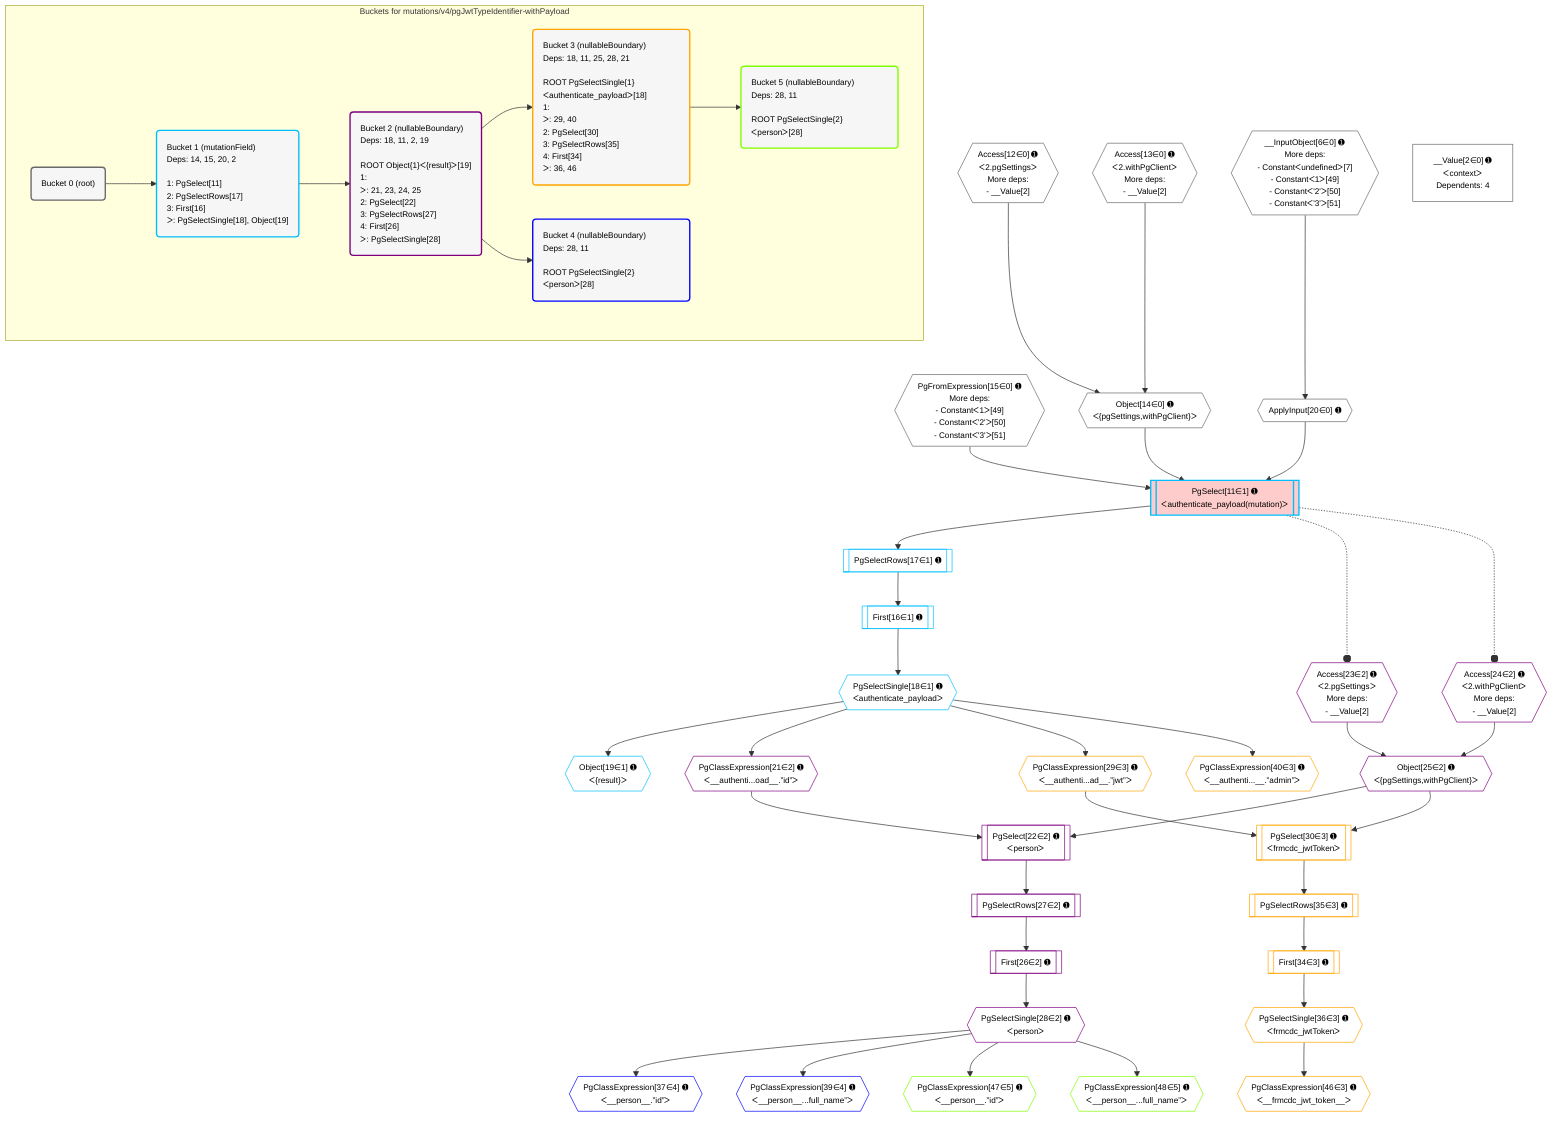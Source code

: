 %%{init: {'themeVariables': { 'fontSize': '12px'}}}%%
graph TD
    classDef path fill:#eee,stroke:#000,color:#000
    classDef plan fill:#fff,stroke-width:1px,color:#000
    classDef itemplan fill:#fff,stroke-width:2px,color:#000
    classDef unbatchedplan fill:#dff,stroke-width:1px,color:#000
    classDef sideeffectplan fill:#fcc,stroke-width:2px,color:#000
    classDef bucket fill:#f6f6f6,color:#000,stroke-width:2px,text-align:left

    subgraph "Buckets for mutations/v4/pgJwtTypeIdentifier-withPayload"
    Bucket0("Bucket 0 (root)"):::bucket
    Bucket1("Bucket 1 (mutationField)<br />Deps: 14, 15, 20, 2<br /><br />1: PgSelect[11]<br />2: PgSelectRows[17]<br />3: First[16]<br />ᐳ: PgSelectSingle[18], Object[19]"):::bucket
    Bucket2("Bucket 2 (nullableBoundary)<br />Deps: 18, 11, 2, 19<br /><br />ROOT Object{1}ᐸ{result}ᐳ[19]<br />1: <br />ᐳ: 21, 23, 24, 25<br />2: PgSelect[22]<br />3: PgSelectRows[27]<br />4: First[26]<br />ᐳ: PgSelectSingle[28]"):::bucket
    Bucket3("Bucket 3 (nullableBoundary)<br />Deps: 18, 11, 25, 28, 21<br /><br />ROOT PgSelectSingle{1}ᐸauthenticate_payloadᐳ[18]<br />1: <br />ᐳ: 29, 40<br />2: PgSelect[30]<br />3: PgSelectRows[35]<br />4: First[34]<br />ᐳ: 36, 46"):::bucket
    Bucket4("Bucket 4 (nullableBoundary)<br />Deps: 28, 11<br /><br />ROOT PgSelectSingle{2}ᐸpersonᐳ[28]"):::bucket
    Bucket5("Bucket 5 (nullableBoundary)<br />Deps: 28, 11<br /><br />ROOT PgSelectSingle{2}ᐸpersonᐳ[28]"):::bucket
    end
    Bucket0 --> Bucket1
    Bucket1 --> Bucket2
    Bucket2 --> Bucket3 & Bucket4
    Bucket3 --> Bucket5

    %% plan dependencies
    __InputObject6{{"__InputObject[6∈0] ➊<br />More deps:<br />- Constantᐸundefinedᐳ[7]<br />- Constantᐸ1ᐳ[49]<br />- Constantᐸ'2'ᐳ[50]<br />- Constantᐸ'3'ᐳ[51]"}}:::plan
    PgFromExpression15{{"PgFromExpression[15∈0] ➊<br />More deps:<br />- Constantᐸ1ᐳ[49]<br />- Constantᐸ'2'ᐳ[50]<br />- Constantᐸ'3'ᐳ[51]"}}:::plan
    Object14{{"Object[14∈0] ➊<br />ᐸ{pgSettings,withPgClient}ᐳ"}}:::plan
    Access12{{"Access[12∈0] ➊<br />ᐸ2.pgSettingsᐳ<br />More deps:<br />- __Value[2]"}}:::plan
    Access13{{"Access[13∈0] ➊<br />ᐸ2.withPgClientᐳ<br />More deps:<br />- __Value[2]"}}:::plan
    Access12 & Access13 --> Object14
    ApplyInput20{{"ApplyInput[20∈0] ➊"}}:::plan
    __InputObject6 --> ApplyInput20
    __Value2["__Value[2∈0] ➊<br />ᐸcontextᐳ<br />Dependents: 4"]:::plan
    PgSelect11[["PgSelect[11∈1] ➊<br />ᐸauthenticate_payload(mutation)ᐳ"]]:::sideeffectplan
    Object14 & PgFromExpression15 & ApplyInput20 --> PgSelect11
    First16[["First[16∈1] ➊"]]:::plan
    PgSelectRows17[["PgSelectRows[17∈1] ➊"]]:::plan
    PgSelectRows17 --> First16
    PgSelect11 --> PgSelectRows17
    PgSelectSingle18{{"PgSelectSingle[18∈1] ➊<br />ᐸauthenticate_payloadᐳ"}}:::plan
    First16 --> PgSelectSingle18
    Object19{{"Object[19∈1] ➊<br />ᐸ{result}ᐳ"}}:::plan
    PgSelectSingle18 --> Object19
    PgSelect22[["PgSelect[22∈2] ➊<br />ᐸpersonᐳ"]]:::plan
    Object25{{"Object[25∈2] ➊<br />ᐸ{pgSettings,withPgClient}ᐳ"}}:::plan
    PgClassExpression21{{"PgClassExpression[21∈2] ➊<br />ᐸ__authenti...oad__.”id”ᐳ"}}:::plan
    Object25 & PgClassExpression21 --> PgSelect22
    Access23{{"Access[23∈2] ➊<br />ᐸ2.pgSettingsᐳ<br />More deps:<br />- __Value[2]"}}:::plan
    Access24{{"Access[24∈2] ➊<br />ᐸ2.withPgClientᐳ<br />More deps:<br />- __Value[2]"}}:::plan
    Access23 & Access24 --> Object25
    PgSelectSingle18 --> PgClassExpression21
    First26[["First[26∈2] ➊"]]:::plan
    PgSelectRows27[["PgSelectRows[27∈2] ➊"]]:::plan
    PgSelectRows27 --> First26
    PgSelect22 --> PgSelectRows27
    PgSelectSingle28{{"PgSelectSingle[28∈2] ➊<br />ᐸpersonᐳ"}}:::plan
    First26 --> PgSelectSingle28
    PgSelect30[["PgSelect[30∈3] ➊<br />ᐸfrmcdc_jwtTokenᐳ"]]:::plan
    PgClassExpression29{{"PgClassExpression[29∈3] ➊<br />ᐸ__authenti...ad__.”jwt”ᐳ"}}:::plan
    Object25 & PgClassExpression29 --> PgSelect30
    PgSelectSingle18 --> PgClassExpression29
    First34[["First[34∈3] ➊"]]:::plan
    PgSelectRows35[["PgSelectRows[35∈3] ➊"]]:::plan
    PgSelectRows35 --> First34
    PgSelect30 --> PgSelectRows35
    PgSelectSingle36{{"PgSelectSingle[36∈3] ➊<br />ᐸfrmcdc_jwtTokenᐳ"}}:::plan
    First34 --> PgSelectSingle36
    PgClassExpression40{{"PgClassExpression[40∈3] ➊<br />ᐸ__authenti...__.”admin”ᐳ"}}:::plan
    PgSelectSingle18 --> PgClassExpression40
    PgClassExpression46{{"PgClassExpression[46∈3] ➊<br />ᐸ__frmcdc_jwt_token__ᐳ"}}:::plan
    PgSelectSingle36 --> PgClassExpression46
    PgClassExpression37{{"PgClassExpression[37∈4] ➊<br />ᐸ__person__.”id”ᐳ"}}:::plan
    PgSelectSingle28 --> PgClassExpression37
    PgClassExpression39{{"PgClassExpression[39∈4] ➊<br />ᐸ__person__...full_name”ᐳ"}}:::plan
    PgSelectSingle28 --> PgClassExpression39
    PgClassExpression47{{"PgClassExpression[47∈5] ➊<br />ᐸ__person__.”id”ᐳ"}}:::plan
    PgSelectSingle28 --> PgClassExpression47
    PgClassExpression48{{"PgClassExpression[48∈5] ➊<br />ᐸ__person__...full_name”ᐳ"}}:::plan
    PgSelectSingle28 --> PgClassExpression48

    %% define steps
    classDef bucket0 stroke:#696969
    class Bucket0,__Value2,__InputObject6,Access12,Access13,Object14,PgFromExpression15,ApplyInput20 bucket0
    classDef bucket1 stroke:#00bfff
    class Bucket1,PgSelect11,First16,PgSelectRows17,PgSelectSingle18,Object19 bucket1
    classDef bucket2 stroke:#7f007f
    class Bucket2,PgClassExpression21,PgSelect22,Access23,Access24,Object25,First26,PgSelectRows27,PgSelectSingle28 bucket2
    classDef bucket3 stroke:#ffa500
    class Bucket3,PgClassExpression29,PgSelect30,First34,PgSelectRows35,PgSelectSingle36,PgClassExpression40,PgClassExpression46 bucket3
    classDef bucket4 stroke:#0000ff
    class Bucket4,PgClassExpression37,PgClassExpression39 bucket4
    classDef bucket5 stroke:#7fff00
    class Bucket5,PgClassExpression47,PgClassExpression48 bucket5

    %% implicit side effects
    PgSelect11 -.-o Access23
    PgSelect11 -.-o Access24